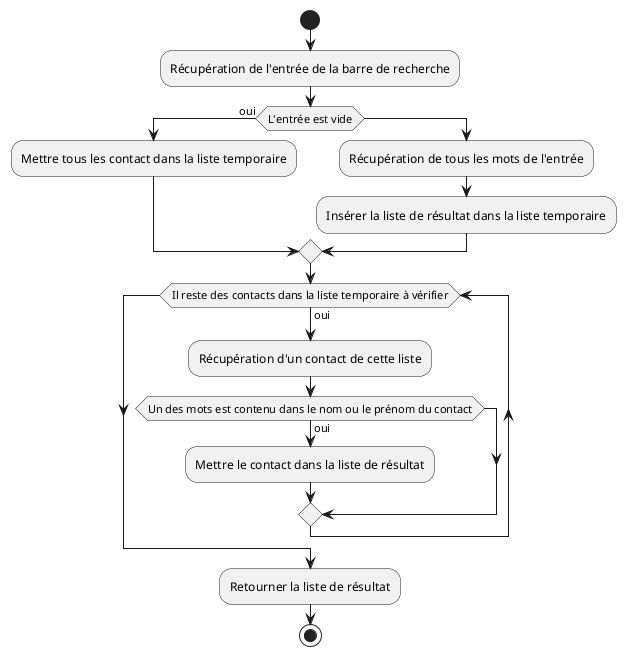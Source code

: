 @startuml

start

:Récupération de l'entrée de la barre de recherche;

if(L'entrée est vide) then (oui)
	:Mettre tous les contact dans la liste temporaire;
else
	:Récupération de tous les mots de l'entrée;
	:Insérer la liste de résultat dans la liste temporaire;
endif
while (Il reste des contacts dans la liste temporaire à vérifier) is (oui)
	:Récupération d'un contact de cette liste;
	if (Un des mots est contenu dans le nom ou le prénom du contact) then (oui)
		:Mettre le contact dans la liste de résultat;
	endif
endwhile

:Retourner la liste de résultat;

stop
@enduml 